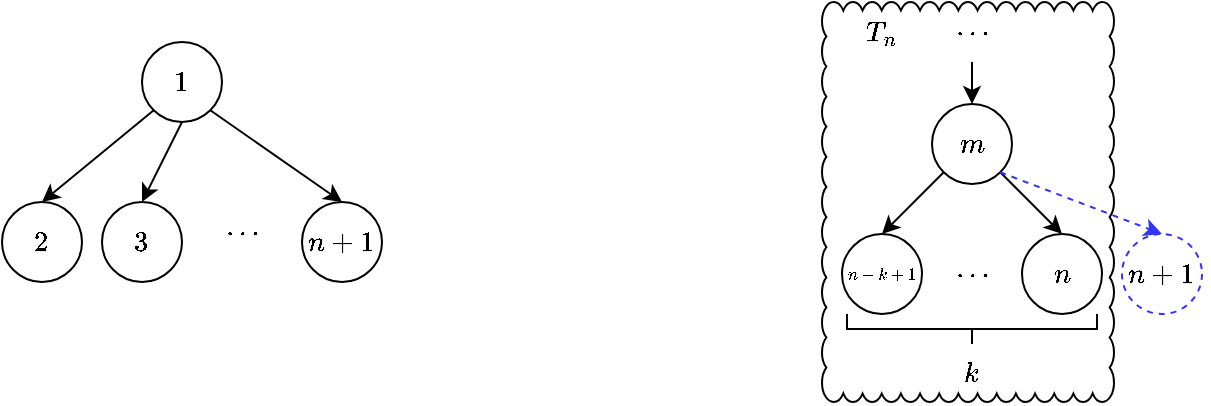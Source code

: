 <mxfile version="22.1.15" type="github">
  <diagram name="Page-1" id="5W_oBCn-Ae0vx61aBvWj">
    <mxGraphModel dx="1434" dy="759" grid="1" gridSize="10" guides="1" tooltips="1" connect="1" arrows="1" fold="1" page="1" pageScale="1" pageWidth="827" pageHeight="1169" math="1" shadow="0">
      <root>
        <mxCell id="0" />
        <mxCell id="1" parent="0" />
        <mxCell id="psscyq9r3jHzlKaPkMjy-20" value="" style="whiteSpace=wrap;html=1;shape=mxgraph.basic.cloud_rect" vertex="1" parent="1">
          <mxGeometry x="470" y="30" width="146" height="200" as="geometry" />
        </mxCell>
        <mxCell id="RlCpQ7UcTnpz0G2hoxt1-12" style="rounded=0;orthogonalLoop=1;jettySize=auto;html=1;exitX=0;exitY=1;exitDx=0;exitDy=0;entryX=0.5;entryY=0;entryDx=0;entryDy=0;" parent="1" source="psscyq9r3jHzlKaPkMjy-6" target="psscyq9r3jHzlKaPkMjy-5" edge="1">
          <mxGeometry relative="1" as="geometry">
            <mxPoint x="144.393" y="85.607" as="sourcePoint" />
            <mxPoint x="85" y="130" as="targetPoint" />
          </mxGeometry>
        </mxCell>
        <mxCell id="RlCpQ7UcTnpz0G2hoxt1-13" style="rounded=0;orthogonalLoop=1;jettySize=auto;html=1;exitX=0.5;exitY=1;exitDx=0;exitDy=0;entryX=0.5;entryY=0;entryDx=0;entryDy=0;" parent="1" source="psscyq9r3jHzlKaPkMjy-6" target="psscyq9r3jHzlKaPkMjy-4" edge="1">
          <mxGeometry relative="1" as="geometry">
            <mxPoint x="155" y="90" as="sourcePoint" />
            <mxPoint x="135" y="130" as="targetPoint" />
          </mxGeometry>
        </mxCell>
        <mxCell id="psscyq9r3jHzlKaPkMjy-1" value="$$n+1$$" style="ellipse;whiteSpace=wrap;html=1;aspect=fixed;" vertex="1" parent="1">
          <mxGeometry x="210" y="130" width="40" height="40" as="geometry" />
        </mxCell>
        <mxCell id="psscyq9r3jHzlKaPkMjy-2" style="rounded=0;orthogonalLoop=1;jettySize=auto;html=1;exitX=1;exitY=1;exitDx=0;exitDy=0;entryX=0.5;entryY=0;entryDx=0;entryDy=0;" edge="1" parent="1" source="psscyq9r3jHzlKaPkMjy-6" target="psscyq9r3jHzlKaPkMjy-1">
          <mxGeometry relative="1" as="geometry">
            <mxPoint x="165.607" y="85.607" as="sourcePoint" />
            <mxPoint x="145" y="140" as="targetPoint" />
          </mxGeometry>
        </mxCell>
        <mxCell id="psscyq9r3jHzlKaPkMjy-3" value="$$\cdots$$" style="text;html=1;strokeColor=none;fillColor=none;align=center;verticalAlign=middle;whiteSpace=wrap;rounded=0;" vertex="1" parent="1">
          <mxGeometry x="150" y="130" width="60" height="30" as="geometry" />
        </mxCell>
        <mxCell id="psscyq9r3jHzlKaPkMjy-4" value="$$3$$" style="ellipse;whiteSpace=wrap;html=1;aspect=fixed;" vertex="1" parent="1">
          <mxGeometry x="110" y="130" width="40" height="40" as="geometry" />
        </mxCell>
        <mxCell id="psscyq9r3jHzlKaPkMjy-5" value="$$2$$" style="ellipse;whiteSpace=wrap;html=1;aspect=fixed;" vertex="1" parent="1">
          <mxGeometry x="60" y="130" width="40" height="40" as="geometry" />
        </mxCell>
        <mxCell id="psscyq9r3jHzlKaPkMjy-6" value="$$1$$" style="ellipse;whiteSpace=wrap;html=1;aspect=fixed;" vertex="1" parent="1">
          <mxGeometry x="130" y="50" width="40" height="40" as="geometry" />
        </mxCell>
        <mxCell id="psscyq9r3jHzlKaPkMjy-7" style="rounded=0;orthogonalLoop=1;jettySize=auto;html=1;exitX=0;exitY=1;exitDx=0;exitDy=0;entryX=0.5;entryY=0;entryDx=0;entryDy=0;" edge="1" parent="1" source="psscyq9r3jHzlKaPkMjy-14" target="psscyq9r3jHzlKaPkMjy-13">
          <mxGeometry relative="1" as="geometry">
            <mxPoint x="544.393" y="116.607" as="sourcePoint" />
            <mxPoint x="485" y="161" as="targetPoint" />
          </mxGeometry>
        </mxCell>
        <mxCell id="psscyq9r3jHzlKaPkMjy-9" value="$$n$$" style="ellipse;whiteSpace=wrap;html=1;aspect=fixed;" vertex="1" parent="1">
          <mxGeometry x="570" y="146" width="40" height="40" as="geometry" />
        </mxCell>
        <mxCell id="psscyq9r3jHzlKaPkMjy-10" style="rounded=0;orthogonalLoop=1;jettySize=auto;html=1;exitX=1;exitY=1;exitDx=0;exitDy=0;entryX=0.5;entryY=0;entryDx=0;entryDy=0;" edge="1" parent="1" source="psscyq9r3jHzlKaPkMjy-14" target="psscyq9r3jHzlKaPkMjy-9">
          <mxGeometry relative="1" as="geometry">
            <mxPoint x="565.607" y="116.607" as="sourcePoint" />
            <mxPoint x="545" y="171" as="targetPoint" />
          </mxGeometry>
        </mxCell>
        <mxCell id="psscyq9r3jHzlKaPkMjy-11" value="$$\cdots$$" style="text;html=1;strokeColor=none;fillColor=none;align=center;verticalAlign=middle;whiteSpace=wrap;rounded=0;" vertex="1" parent="1">
          <mxGeometry x="515" y="151" width="60" height="30" as="geometry" />
        </mxCell>
        <mxCell id="psscyq9r3jHzlKaPkMjy-13" value="$$n-k+1$$" style="ellipse;whiteSpace=wrap;html=1;aspect=fixed;fontSize=7;" vertex="1" parent="1">
          <mxGeometry x="480" y="146" width="40" height="40" as="geometry" />
        </mxCell>
        <mxCell id="psscyq9r3jHzlKaPkMjy-14" value="$$m$$" style="ellipse;whiteSpace=wrap;html=1;aspect=fixed;" vertex="1" parent="1">
          <mxGeometry x="525" y="81" width="40" height="40" as="geometry" />
        </mxCell>
        <mxCell id="psscyq9r3jHzlKaPkMjy-15" value="$$n+1$$" style="ellipse;whiteSpace=wrap;html=1;aspect=fixed;strokeColor=#3333FF;dashed=1;" vertex="1" parent="1">
          <mxGeometry x="620" y="146" width="40" height="40" as="geometry" />
        </mxCell>
        <mxCell id="psscyq9r3jHzlKaPkMjy-16" style="rounded=0;orthogonalLoop=1;jettySize=auto;html=1;exitX=1;exitY=1;exitDx=0;exitDy=0;entryX=0.5;entryY=0;entryDx=0;entryDy=0;strokeColor=#3333FF;dashed=1;" edge="1" parent="1" source="psscyq9r3jHzlKaPkMjy-14" target="psscyq9r3jHzlKaPkMjy-15">
          <mxGeometry relative="1" as="geometry">
            <mxPoint x="574" y="125" as="sourcePoint" />
            <mxPoint x="600" y="156" as="targetPoint" />
          </mxGeometry>
        </mxCell>
        <mxCell id="psscyq9r3jHzlKaPkMjy-18" value="" style="strokeWidth=1;html=1;shape=mxgraph.flowchart.annotation_2;align=left;labelPosition=right;pointerEvents=1;rotation=-90;" vertex="1" parent="1">
          <mxGeometry x="537.5" y="131" width="15" height="125" as="geometry" />
        </mxCell>
        <mxCell id="psscyq9r3jHzlKaPkMjy-19" value="$$k$$" style="text;html=1;strokeColor=none;fillColor=none;align=center;verticalAlign=middle;whiteSpace=wrap;rounded=0;" vertex="1" parent="1">
          <mxGeometry x="515" y="201" width="60" height="30" as="geometry" />
        </mxCell>
        <mxCell id="psscyq9r3jHzlKaPkMjy-21" style="rounded=0;orthogonalLoop=1;jettySize=auto;html=1;entryX=0.5;entryY=0;entryDx=0;entryDy=0;exitX=0.5;exitY=1;exitDx=0;exitDy=0;" edge="1" parent="1" source="psscyq9r3jHzlKaPkMjy-22" target="psscyq9r3jHzlKaPkMjy-14">
          <mxGeometry relative="1" as="geometry">
            <mxPoint x="550" y="71" as="sourcePoint" />
            <mxPoint x="510" y="156" as="targetPoint" />
          </mxGeometry>
        </mxCell>
        <mxCell id="psscyq9r3jHzlKaPkMjy-22" value="$$\cdots$$" style="text;html=1;strokeColor=none;fillColor=none;align=center;verticalAlign=middle;whiteSpace=wrap;rounded=0;" vertex="1" parent="1">
          <mxGeometry x="515" y="30" width="60" height="30" as="geometry" />
        </mxCell>
        <mxCell id="psscyq9r3jHzlKaPkMjy-23" value="$$T_n$$" style="text;html=1;strokeColor=none;fillColor=none;align=center;verticalAlign=middle;whiteSpace=wrap;rounded=0;" vertex="1" parent="1">
          <mxGeometry x="470" y="30" width="60" height="30" as="geometry" />
        </mxCell>
      </root>
    </mxGraphModel>
  </diagram>
</mxfile>
